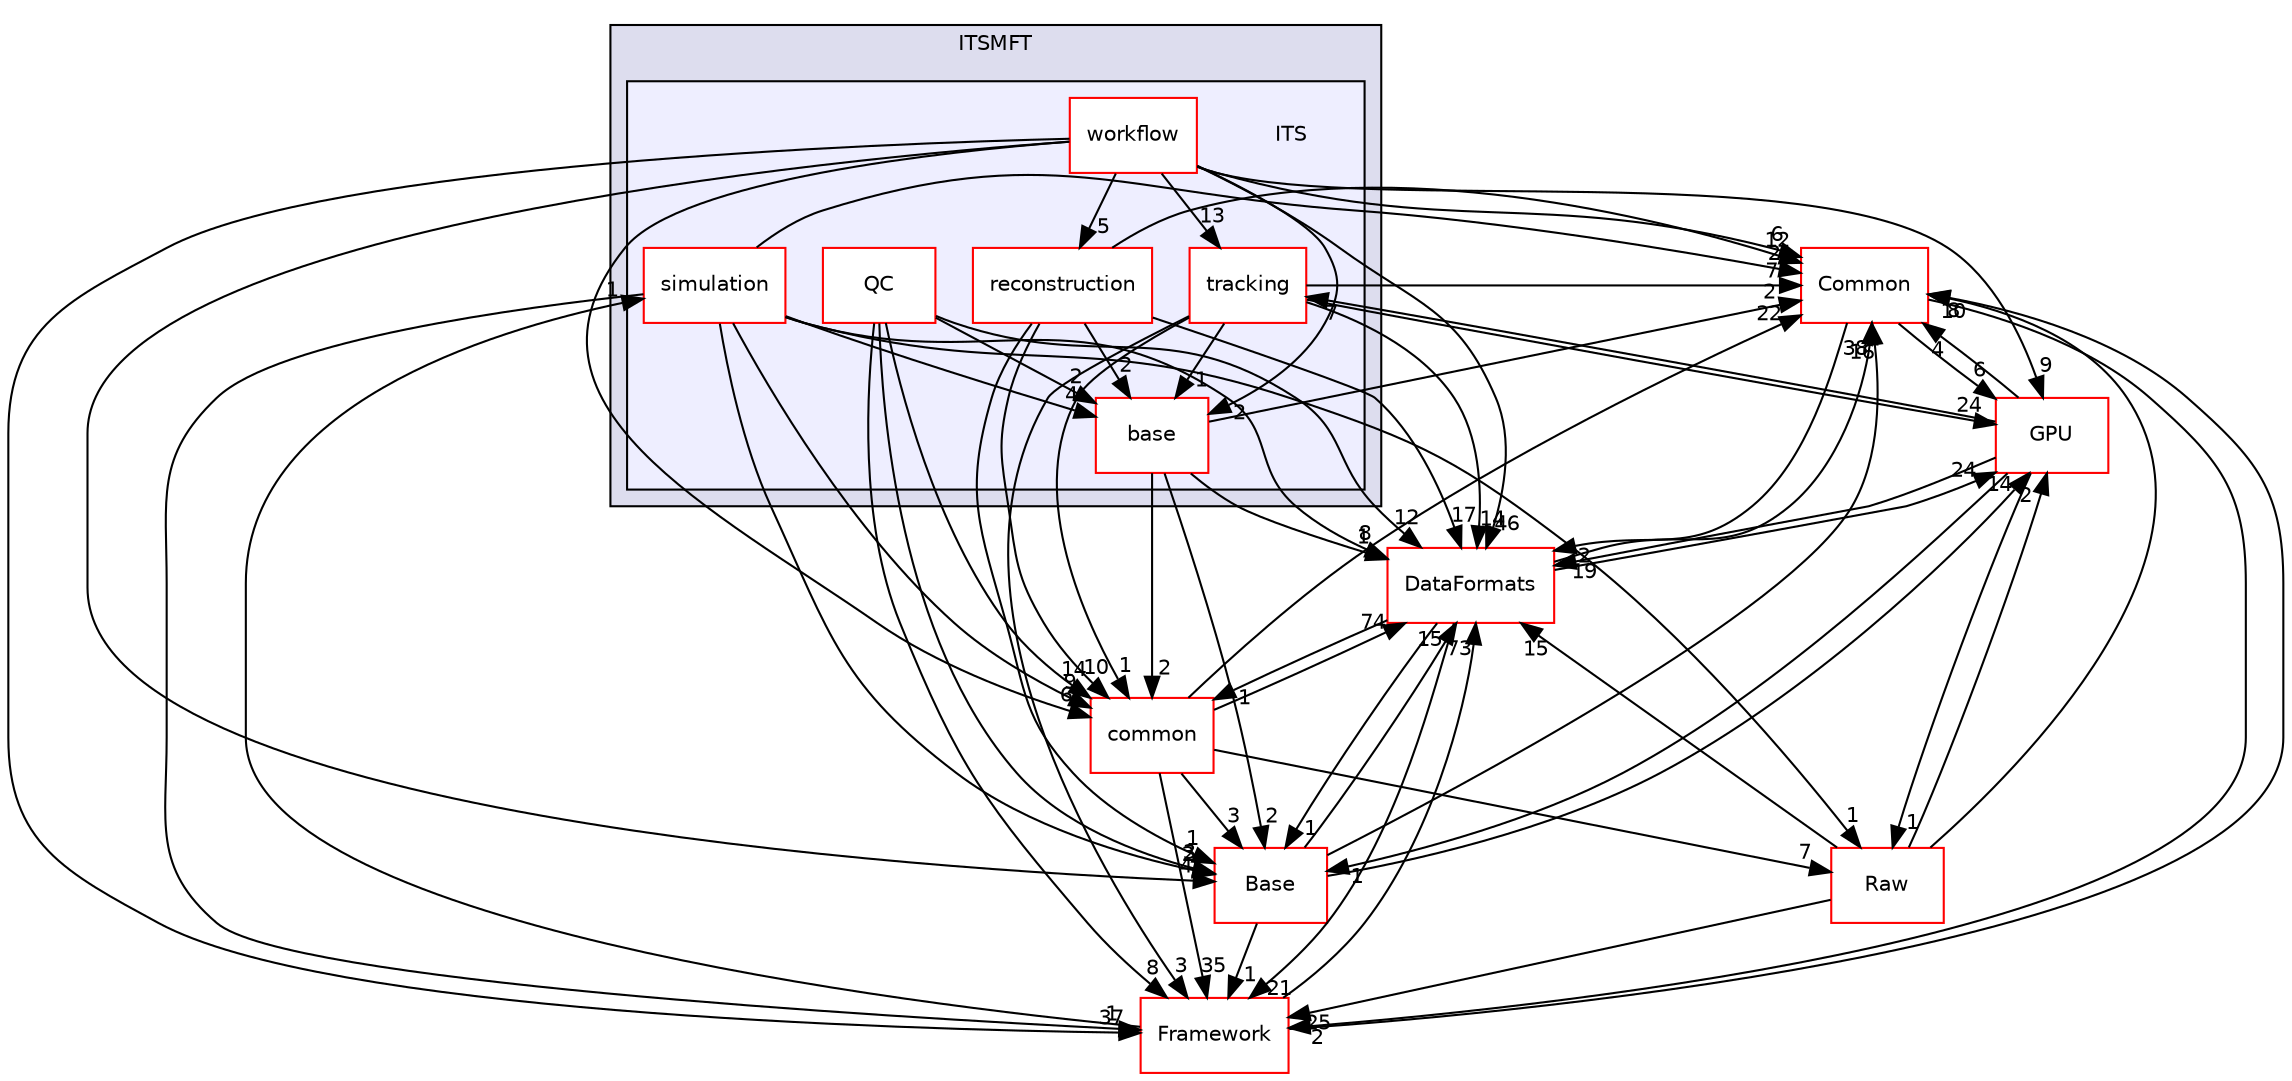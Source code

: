 digraph "/home/travis/build/AliceO2Group/AliceO2/Detectors/ITSMFT/ITS" {
  bgcolor=transparent;
  compound=true
  node [ fontsize="10", fontname="Helvetica"];
  edge [ labelfontsize="10", labelfontname="Helvetica"];
  subgraph clusterdir_1306292b77b40360479b729ac9ee7efe {
    graph [ bgcolor="#ddddee", pencolor="black", label="ITSMFT" fontname="Helvetica", fontsize="10", URL="dir_1306292b77b40360479b729ac9ee7efe.html"]
  subgraph clusterdir_871aad07cbf94d6cd423c3d8d5bdf4e9 {
    graph [ bgcolor="#eeeeff", pencolor="black", label="" URL="dir_871aad07cbf94d6cd423c3d8d5bdf4e9.html"];
    dir_871aad07cbf94d6cd423c3d8d5bdf4e9 [shape=plaintext label="ITS"];
    dir_eedff867f3c4e67d20b227cb6e0f96ab [shape=box label="base" color="red" fillcolor="white" style="filled" URL="dir_eedff867f3c4e67d20b227cb6e0f96ab.html"];
    dir_d5c056ffd2116a6a505b3721535123f4 [shape=box label="QC" color="red" fillcolor="white" style="filled" URL="dir_d5c056ffd2116a6a505b3721535123f4.html"];
    dir_5125ceb2b58f632ed0a3019fe2d5cbbc [shape=box label="reconstruction" color="red" fillcolor="white" style="filled" URL="dir_5125ceb2b58f632ed0a3019fe2d5cbbc.html"];
    dir_e6f6998399f381fa585023934f76a907 [shape=box label="simulation" color="red" fillcolor="white" style="filled" URL="dir_e6f6998399f381fa585023934f76a907.html"];
    dir_beaad5fa58c175f2fa05fab7e2ac7ba4 [shape=box label="tracking" color="red" fillcolor="white" style="filled" URL="dir_beaad5fa58c175f2fa05fab7e2ac7ba4.html"];
    dir_1c10308a10e2a510f98c8482fd126054 [shape=box label="workflow" color="red" fillcolor="white" style="filled" URL="dir_1c10308a10e2a510f98c8482fd126054.html"];
  }
  }
  dir_4ab6b4cc6a7edbff49100e9123df213f [shape=box label="Common" color="red" URL="dir_4ab6b4cc6a7edbff49100e9123df213f.html"];
  dir_37c90836491b695b472bf98d1be8336b [shape=box label="Base" color="red" URL="dir_37c90836491b695b472bf98d1be8336b.html"];
  dir_85bf31a2e8d306e7598ffcb73f8df6bf [shape=box label="common" color="red" URL="dir_85bf31a2e8d306e7598ffcb73f8df6bf.html"];
  dir_f511f1e9c03c071966ae594f00bbc5e0 [shape=box label="GPU" color="red" URL="dir_f511f1e9c03c071966ae594f00bbc5e0.html"];
  dir_bcbb2cf9a3d3d83e5515c82071a07177 [shape=box label="Framework" color="red" URL="dir_bcbb2cf9a3d3d83e5515c82071a07177.html"];
  dir_26637d1bd82229bc9ed97f7e706be743 [shape=box label="Raw" color="red" URL="dir_26637d1bd82229bc9ed97f7e706be743.html"];
  dir_2171f7ec022c5423887b07c69b2f5b48 [shape=box label="DataFormats" color="red" URL="dir_2171f7ec022c5423887b07c69b2f5b48.html"];
  dir_eedff867f3c4e67d20b227cb6e0f96ab->dir_4ab6b4cc6a7edbff49100e9123df213f [headlabel="2", labeldistance=1.5 headhref="dir_000525_000036.html"];
  dir_eedff867f3c4e67d20b227cb6e0f96ab->dir_37c90836491b695b472bf98d1be8336b [headlabel="2", labeldistance=1.5 headhref="dir_000525_000287.html"];
  dir_eedff867f3c4e67d20b227cb6e0f96ab->dir_85bf31a2e8d306e7598ffcb73f8df6bf [headlabel="2", labeldistance=1.5 headhref="dir_000525_000072.html"];
  dir_eedff867f3c4e67d20b227cb6e0f96ab->dir_2171f7ec022c5423887b07c69b2f5b48 [headlabel="1", labeldistance=1.5 headhref="dir_000525_000090.html"];
  dir_4ab6b4cc6a7edbff49100e9123df213f->dir_f511f1e9c03c071966ae594f00bbc5e0 [headlabel="6", labeldistance=1.5 headhref="dir_000036_000740.html"];
  dir_4ab6b4cc6a7edbff49100e9123df213f->dir_bcbb2cf9a3d3d83e5515c82071a07177 [headlabel="2", labeldistance=1.5 headhref="dir_000036_000063.html"];
  dir_4ab6b4cc6a7edbff49100e9123df213f->dir_2171f7ec022c5423887b07c69b2f5b48 [headlabel="2", labeldistance=1.5 headhref="dir_000036_000090.html"];
  dir_37c90836491b695b472bf98d1be8336b->dir_4ab6b4cc6a7edbff49100e9123df213f [headlabel="16", labeldistance=1.5 headhref="dir_000287_000036.html"];
  dir_37c90836491b695b472bf98d1be8336b->dir_f511f1e9c03c071966ae594f00bbc5e0 [headlabel="14", labeldistance=1.5 headhref="dir_000287_000740.html"];
  dir_37c90836491b695b472bf98d1be8336b->dir_bcbb2cf9a3d3d83e5515c82071a07177 [headlabel="1", labeldistance=1.5 headhref="dir_000287_000063.html"];
  dir_37c90836491b695b472bf98d1be8336b->dir_2171f7ec022c5423887b07c69b2f5b48 [headlabel="15", labeldistance=1.5 headhref="dir_000287_000090.html"];
  dir_85bf31a2e8d306e7598ffcb73f8df6bf->dir_4ab6b4cc6a7edbff49100e9123df213f [headlabel="22", labeldistance=1.5 headhref="dir_000072_000036.html"];
  dir_85bf31a2e8d306e7598ffcb73f8df6bf->dir_37c90836491b695b472bf98d1be8336b [headlabel="3", labeldistance=1.5 headhref="dir_000072_000287.html"];
  dir_85bf31a2e8d306e7598ffcb73f8df6bf->dir_bcbb2cf9a3d3d83e5515c82071a07177 [headlabel="35", labeldistance=1.5 headhref="dir_000072_000063.html"];
  dir_85bf31a2e8d306e7598ffcb73f8df6bf->dir_26637d1bd82229bc9ed97f7e706be743 [headlabel="7", labeldistance=1.5 headhref="dir_000072_000628.html"];
  dir_85bf31a2e8d306e7598ffcb73f8df6bf->dir_2171f7ec022c5423887b07c69b2f5b48 [headlabel="74", labeldistance=1.5 headhref="dir_000072_000090.html"];
  dir_1c10308a10e2a510f98c8482fd126054->dir_eedff867f3c4e67d20b227cb6e0f96ab [headlabel="2", labeldistance=1.5 headhref="dir_000417_000525.html"];
  dir_1c10308a10e2a510f98c8482fd126054->dir_4ab6b4cc6a7edbff49100e9123df213f [headlabel="6", labeldistance=1.5 headhref="dir_000417_000036.html"];
  dir_1c10308a10e2a510f98c8482fd126054->dir_37c90836491b695b472bf98d1be8336b [headlabel="4", labeldistance=1.5 headhref="dir_000417_000287.html"];
  dir_1c10308a10e2a510f98c8482fd126054->dir_85bf31a2e8d306e7598ffcb73f8df6bf [headlabel="6", labeldistance=1.5 headhref="dir_000417_000072.html"];
  dir_1c10308a10e2a510f98c8482fd126054->dir_5125ceb2b58f632ed0a3019fe2d5cbbc [headlabel="5", labeldistance=1.5 headhref="dir_000417_000544.html"];
  dir_1c10308a10e2a510f98c8482fd126054->dir_beaad5fa58c175f2fa05fab7e2ac7ba4 [headlabel="13", labeldistance=1.5 headhref="dir_000417_000055.html"];
  dir_1c10308a10e2a510f98c8482fd126054->dir_f511f1e9c03c071966ae594f00bbc5e0 [headlabel="9", labeldistance=1.5 headhref="dir_000417_000740.html"];
  dir_1c10308a10e2a510f98c8482fd126054->dir_bcbb2cf9a3d3d83e5515c82071a07177 [headlabel="37", labeldistance=1.5 headhref="dir_000417_000063.html"];
  dir_1c10308a10e2a510f98c8482fd126054->dir_2171f7ec022c5423887b07c69b2f5b48 [headlabel="46", labeldistance=1.5 headhref="dir_000417_000090.html"];
  dir_e6f6998399f381fa585023934f76a907->dir_eedff867f3c4e67d20b227cb6e0f96ab [headlabel="4", labeldistance=1.5 headhref="dir_000309_000525.html"];
  dir_e6f6998399f381fa585023934f76a907->dir_4ab6b4cc6a7edbff49100e9123df213f [headlabel="2", labeldistance=1.5 headhref="dir_000309_000036.html"];
  dir_e6f6998399f381fa585023934f76a907->dir_37c90836491b695b472bf98d1be8336b [headlabel="2", labeldistance=1.5 headhref="dir_000309_000287.html"];
  dir_e6f6998399f381fa585023934f76a907->dir_85bf31a2e8d306e7598ffcb73f8df6bf [headlabel="9", labeldistance=1.5 headhref="dir_000309_000072.html"];
  dir_e6f6998399f381fa585023934f76a907->dir_bcbb2cf9a3d3d83e5515c82071a07177 [headlabel="1", labeldistance=1.5 headhref="dir_000309_000063.html"];
  dir_e6f6998399f381fa585023934f76a907->dir_26637d1bd82229bc9ed97f7e706be743 [headlabel="1", labeldistance=1.5 headhref="dir_000309_000628.html"];
  dir_e6f6998399f381fa585023934f76a907->dir_2171f7ec022c5423887b07c69b2f5b48 [headlabel="8", labeldistance=1.5 headhref="dir_000309_000090.html"];
  dir_5125ceb2b58f632ed0a3019fe2d5cbbc->dir_eedff867f3c4e67d20b227cb6e0f96ab [headlabel="2", labeldistance=1.5 headhref="dir_000544_000525.html"];
  dir_5125ceb2b58f632ed0a3019fe2d5cbbc->dir_4ab6b4cc6a7edbff49100e9123df213f [headlabel="12", labeldistance=1.5 headhref="dir_000544_000036.html"];
  dir_5125ceb2b58f632ed0a3019fe2d5cbbc->dir_37c90836491b695b472bf98d1be8336b [headlabel="1", labeldistance=1.5 headhref="dir_000544_000287.html"];
  dir_5125ceb2b58f632ed0a3019fe2d5cbbc->dir_85bf31a2e8d306e7598ffcb73f8df6bf [headlabel="10", labeldistance=1.5 headhref="dir_000544_000072.html"];
  dir_5125ceb2b58f632ed0a3019fe2d5cbbc->dir_2171f7ec022c5423887b07c69b2f5b48 [headlabel="17", labeldistance=1.5 headhref="dir_000544_000090.html"];
  dir_d5c056ffd2116a6a505b3721535123f4->dir_eedff867f3c4e67d20b227cb6e0f96ab [headlabel="2", labeldistance=1.5 headhref="dir_000539_000525.html"];
  dir_d5c056ffd2116a6a505b3721535123f4->dir_37c90836491b695b472bf98d1be8336b [headlabel="3", labeldistance=1.5 headhref="dir_000539_000287.html"];
  dir_d5c056ffd2116a6a505b3721535123f4->dir_85bf31a2e8d306e7598ffcb73f8df6bf [headlabel="14", labeldistance=1.5 headhref="dir_000539_000072.html"];
  dir_d5c056ffd2116a6a505b3721535123f4->dir_bcbb2cf9a3d3d83e5515c82071a07177 [headlabel="8", labeldistance=1.5 headhref="dir_000539_000063.html"];
  dir_d5c056ffd2116a6a505b3721535123f4->dir_2171f7ec022c5423887b07c69b2f5b48 [headlabel="12", labeldistance=1.5 headhref="dir_000539_000090.html"];
  dir_beaad5fa58c175f2fa05fab7e2ac7ba4->dir_eedff867f3c4e67d20b227cb6e0f96ab [headlabel="1", labeldistance=1.5 headhref="dir_000055_000525.html"];
  dir_beaad5fa58c175f2fa05fab7e2ac7ba4->dir_4ab6b4cc6a7edbff49100e9123df213f [headlabel="7", labeldistance=1.5 headhref="dir_000055_000036.html"];
  dir_beaad5fa58c175f2fa05fab7e2ac7ba4->dir_85bf31a2e8d306e7598ffcb73f8df6bf [headlabel="1", labeldistance=1.5 headhref="dir_000055_000072.html"];
  dir_beaad5fa58c175f2fa05fab7e2ac7ba4->dir_f511f1e9c03c071966ae594f00bbc5e0 [headlabel="24", labeldistance=1.5 headhref="dir_000055_000740.html"];
  dir_beaad5fa58c175f2fa05fab7e2ac7ba4->dir_bcbb2cf9a3d3d83e5515c82071a07177 [headlabel="3", labeldistance=1.5 headhref="dir_000055_000063.html"];
  dir_beaad5fa58c175f2fa05fab7e2ac7ba4->dir_2171f7ec022c5423887b07c69b2f5b48 [headlabel="14", labeldistance=1.5 headhref="dir_000055_000090.html"];
  dir_f511f1e9c03c071966ae594f00bbc5e0->dir_4ab6b4cc6a7edbff49100e9123df213f [headlabel="4", labeldistance=1.5 headhref="dir_000740_000036.html"];
  dir_f511f1e9c03c071966ae594f00bbc5e0->dir_37c90836491b695b472bf98d1be8336b [headlabel="1", labeldistance=1.5 headhref="dir_000740_000287.html"];
  dir_f511f1e9c03c071966ae594f00bbc5e0->dir_beaad5fa58c175f2fa05fab7e2ac7ba4 [headlabel="7", labeldistance=1.5 headhref="dir_000740_000055.html"];
  dir_f511f1e9c03c071966ae594f00bbc5e0->dir_26637d1bd82229bc9ed97f7e706be743 [headlabel="1", labeldistance=1.5 headhref="dir_000740_000628.html"];
  dir_f511f1e9c03c071966ae594f00bbc5e0->dir_2171f7ec022c5423887b07c69b2f5b48 [headlabel="19", labeldistance=1.5 headhref="dir_000740_000090.html"];
  dir_bcbb2cf9a3d3d83e5515c82071a07177->dir_4ab6b4cc6a7edbff49100e9123df213f [headlabel="8", labeldistance=1.5 headhref="dir_000063_000036.html"];
  dir_bcbb2cf9a3d3d83e5515c82071a07177->dir_e6f6998399f381fa585023934f76a907 [headlabel="1", labeldistance=1.5 headhref="dir_000063_000309.html"];
  dir_bcbb2cf9a3d3d83e5515c82071a07177->dir_2171f7ec022c5423887b07c69b2f5b48 [headlabel="73", labeldistance=1.5 headhref="dir_000063_000090.html"];
  dir_26637d1bd82229bc9ed97f7e706be743->dir_4ab6b4cc6a7edbff49100e9123df213f [headlabel="10", labeldistance=1.5 headhref="dir_000628_000036.html"];
  dir_26637d1bd82229bc9ed97f7e706be743->dir_f511f1e9c03c071966ae594f00bbc5e0 [headlabel="2", labeldistance=1.5 headhref="dir_000628_000740.html"];
  dir_26637d1bd82229bc9ed97f7e706be743->dir_bcbb2cf9a3d3d83e5515c82071a07177 [headlabel="25", labeldistance=1.5 headhref="dir_000628_000063.html"];
  dir_26637d1bd82229bc9ed97f7e706be743->dir_2171f7ec022c5423887b07c69b2f5b48 [headlabel="15", labeldistance=1.5 headhref="dir_000628_000090.html"];
  dir_2171f7ec022c5423887b07c69b2f5b48->dir_4ab6b4cc6a7edbff49100e9123df213f [headlabel="38", labeldistance=1.5 headhref="dir_000090_000036.html"];
  dir_2171f7ec022c5423887b07c69b2f5b48->dir_37c90836491b695b472bf98d1be8336b [headlabel="1", labeldistance=1.5 headhref="dir_000090_000287.html"];
  dir_2171f7ec022c5423887b07c69b2f5b48->dir_85bf31a2e8d306e7598ffcb73f8df6bf [headlabel="1", labeldistance=1.5 headhref="dir_000090_000072.html"];
  dir_2171f7ec022c5423887b07c69b2f5b48->dir_f511f1e9c03c071966ae594f00bbc5e0 [headlabel="24", labeldistance=1.5 headhref="dir_000090_000740.html"];
  dir_2171f7ec022c5423887b07c69b2f5b48->dir_bcbb2cf9a3d3d83e5515c82071a07177 [headlabel="21", labeldistance=1.5 headhref="dir_000090_000063.html"];
}
